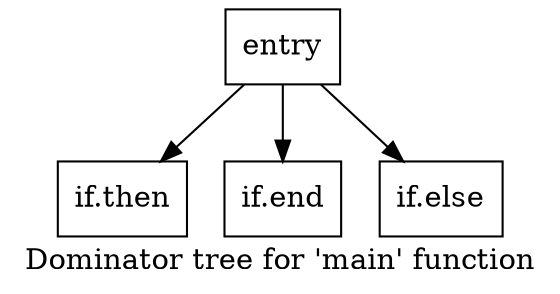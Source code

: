 digraph "Dominator tree for 'main' function" {
	label="Dominator tree for 'main' function";

	Node0x55ef49d1eaa0 [shape=record,label="{entry}"];
	Node0x55ef49d1eaa0 -> Node0x55ef49d1ef10;
	Node0x55ef49d1eaa0 -> Node0x55ef49d1ef70;
	Node0x55ef49d1eaa0 -> Node0x55ef49d1efd0;
	Node0x55ef49d1ef10 [shape=record,label="{if.then}"];
	Node0x55ef49d1ef70 [shape=record,label="{if.end}"];
	Node0x55ef49d1efd0 [shape=record,label="{if.else}"];
}
